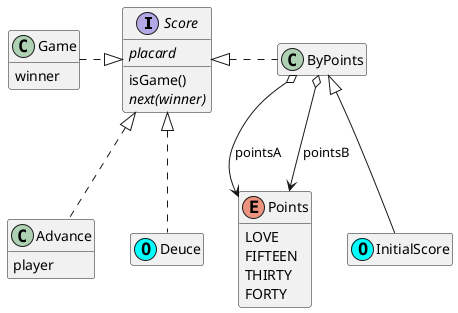 @startuml
'https://plantuml.com/class-diagram

hide empty members

interface Score {
    {abstract} placard
    isGame()
    {abstract} next(winner)
}

Score <|.left. Game : "  "
Game : winner

Score <|. ByPoints : "        "

enum Points{
    LOVE
    FIFTEEN
    THIRTY
    FORTY
}
ByPoints o--> Points : pointsA
ByPoints o--> Points : pointsB

Score <|.. Advance
Advance : player

Score <|.. Deuce
class Deuce <<(O,cyan)>>
ByPoints <|-- InitialScore
class InitialScore <<O,cyan>>

@enduml